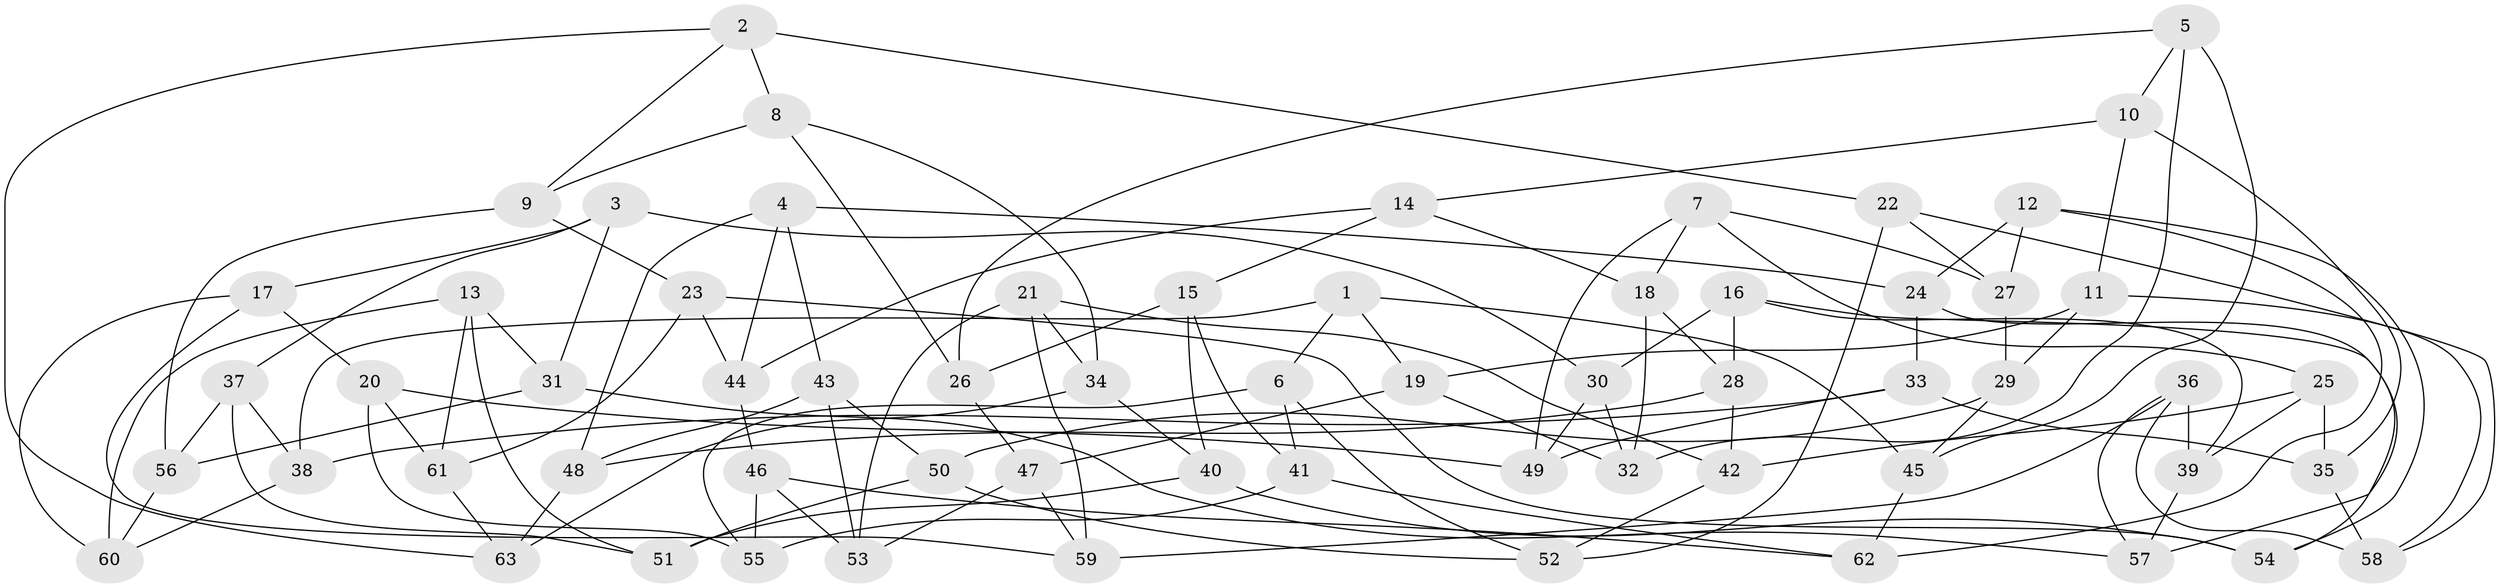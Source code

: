 // coarse degree distribution, {4: 0.625, 11: 0.03125, 6: 0.03125, 7: 0.09375, 5: 0.03125, 10: 0.03125, 9: 0.0625, 3: 0.09375}
// Generated by graph-tools (version 1.1) at 2025/53/03/04/25 22:53:40]
// undirected, 63 vertices, 126 edges
graph export_dot {
  node [color=gray90,style=filled];
  1;
  2;
  3;
  4;
  5;
  6;
  7;
  8;
  9;
  10;
  11;
  12;
  13;
  14;
  15;
  16;
  17;
  18;
  19;
  20;
  21;
  22;
  23;
  24;
  25;
  26;
  27;
  28;
  29;
  30;
  31;
  32;
  33;
  34;
  35;
  36;
  37;
  38;
  39;
  40;
  41;
  42;
  43;
  44;
  45;
  46;
  47;
  48;
  49;
  50;
  51;
  52;
  53;
  54;
  55;
  56;
  57;
  58;
  59;
  60;
  61;
  62;
  63;
  1 -- 19;
  1 -- 6;
  1 -- 45;
  1 -- 38;
  2 -- 22;
  2 -- 63;
  2 -- 9;
  2 -- 8;
  3 -- 17;
  3 -- 37;
  3 -- 31;
  3 -- 30;
  4 -- 44;
  4 -- 24;
  4 -- 43;
  4 -- 48;
  5 -- 45;
  5 -- 32;
  5 -- 26;
  5 -- 10;
  6 -- 55;
  6 -- 41;
  6 -- 52;
  7 -- 18;
  7 -- 49;
  7 -- 27;
  7 -- 25;
  8 -- 26;
  8 -- 34;
  8 -- 9;
  9 -- 23;
  9 -- 56;
  10 -- 11;
  10 -- 35;
  10 -- 14;
  11 -- 19;
  11 -- 29;
  11 -- 58;
  12 -- 24;
  12 -- 54;
  12 -- 62;
  12 -- 27;
  13 -- 31;
  13 -- 60;
  13 -- 61;
  13 -- 51;
  14 -- 15;
  14 -- 44;
  14 -- 18;
  15 -- 41;
  15 -- 26;
  15 -- 40;
  16 -- 39;
  16 -- 28;
  16 -- 54;
  16 -- 30;
  17 -- 60;
  17 -- 59;
  17 -- 20;
  18 -- 32;
  18 -- 28;
  19 -- 47;
  19 -- 32;
  20 -- 49;
  20 -- 61;
  20 -- 55;
  21 -- 34;
  21 -- 42;
  21 -- 53;
  21 -- 59;
  22 -- 52;
  22 -- 27;
  22 -- 58;
  23 -- 44;
  23 -- 54;
  23 -- 61;
  24 -- 57;
  24 -- 33;
  25 -- 39;
  25 -- 35;
  25 -- 42;
  26 -- 47;
  27 -- 29;
  28 -- 42;
  28 -- 48;
  29 -- 45;
  29 -- 50;
  30 -- 32;
  30 -- 49;
  31 -- 56;
  31 -- 57;
  33 -- 38;
  33 -- 49;
  33 -- 35;
  34 -- 40;
  34 -- 63;
  35 -- 58;
  36 -- 58;
  36 -- 59;
  36 -- 39;
  36 -- 57;
  37 -- 56;
  37 -- 51;
  37 -- 38;
  38 -- 60;
  39 -- 57;
  40 -- 54;
  40 -- 51;
  41 -- 62;
  41 -- 55;
  42 -- 52;
  43 -- 50;
  43 -- 48;
  43 -- 53;
  44 -- 46;
  45 -- 62;
  46 -- 55;
  46 -- 53;
  46 -- 62;
  47 -- 59;
  47 -- 53;
  48 -- 63;
  50 -- 51;
  50 -- 52;
  56 -- 60;
  61 -- 63;
}
